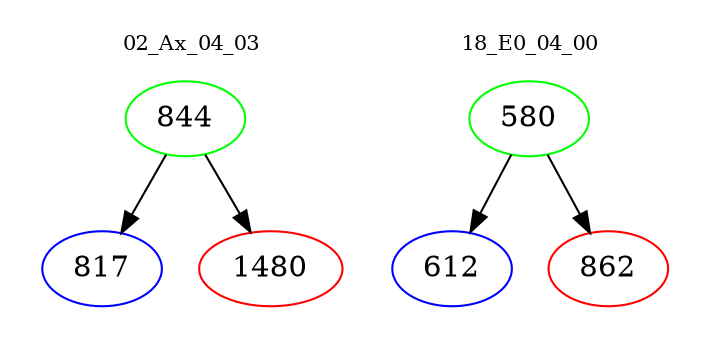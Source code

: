 digraph{
subgraph cluster_0 {
color = white
label = "02_Ax_04_03";
fontsize=10;
T0_844 [label="844", color="green"]
T0_844 -> T0_817 [color="black"]
T0_817 [label="817", color="blue"]
T0_844 -> T0_1480 [color="black"]
T0_1480 [label="1480", color="red"]
}
subgraph cluster_1 {
color = white
label = "18_E0_04_00";
fontsize=10;
T1_580 [label="580", color="green"]
T1_580 -> T1_612 [color="black"]
T1_612 [label="612", color="blue"]
T1_580 -> T1_862 [color="black"]
T1_862 [label="862", color="red"]
}
}
